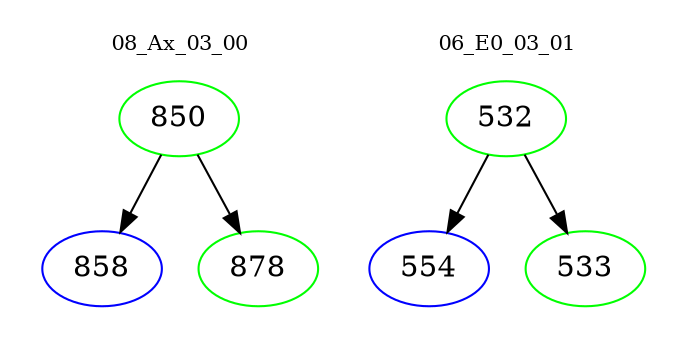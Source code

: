 digraph{
subgraph cluster_0 {
color = white
label = "08_Ax_03_00";
fontsize=10;
T0_850 [label="850", color="green"]
T0_850 -> T0_858 [color="black"]
T0_858 [label="858", color="blue"]
T0_850 -> T0_878 [color="black"]
T0_878 [label="878", color="green"]
}
subgraph cluster_1 {
color = white
label = "06_E0_03_01";
fontsize=10;
T1_532 [label="532", color="green"]
T1_532 -> T1_554 [color="black"]
T1_554 [label="554", color="blue"]
T1_532 -> T1_533 [color="black"]
T1_533 [label="533", color="green"]
}
}

